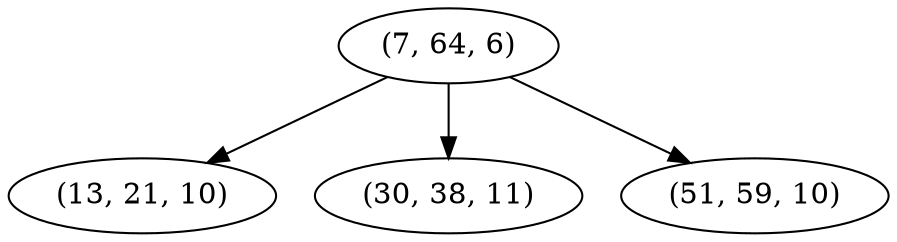 digraph tree {
    "(7, 64, 6)";
    "(13, 21, 10)";
    "(30, 38, 11)";
    "(51, 59, 10)";
    "(7, 64, 6)" -> "(13, 21, 10)";
    "(7, 64, 6)" -> "(30, 38, 11)";
    "(7, 64, 6)" -> "(51, 59, 10)";
}
